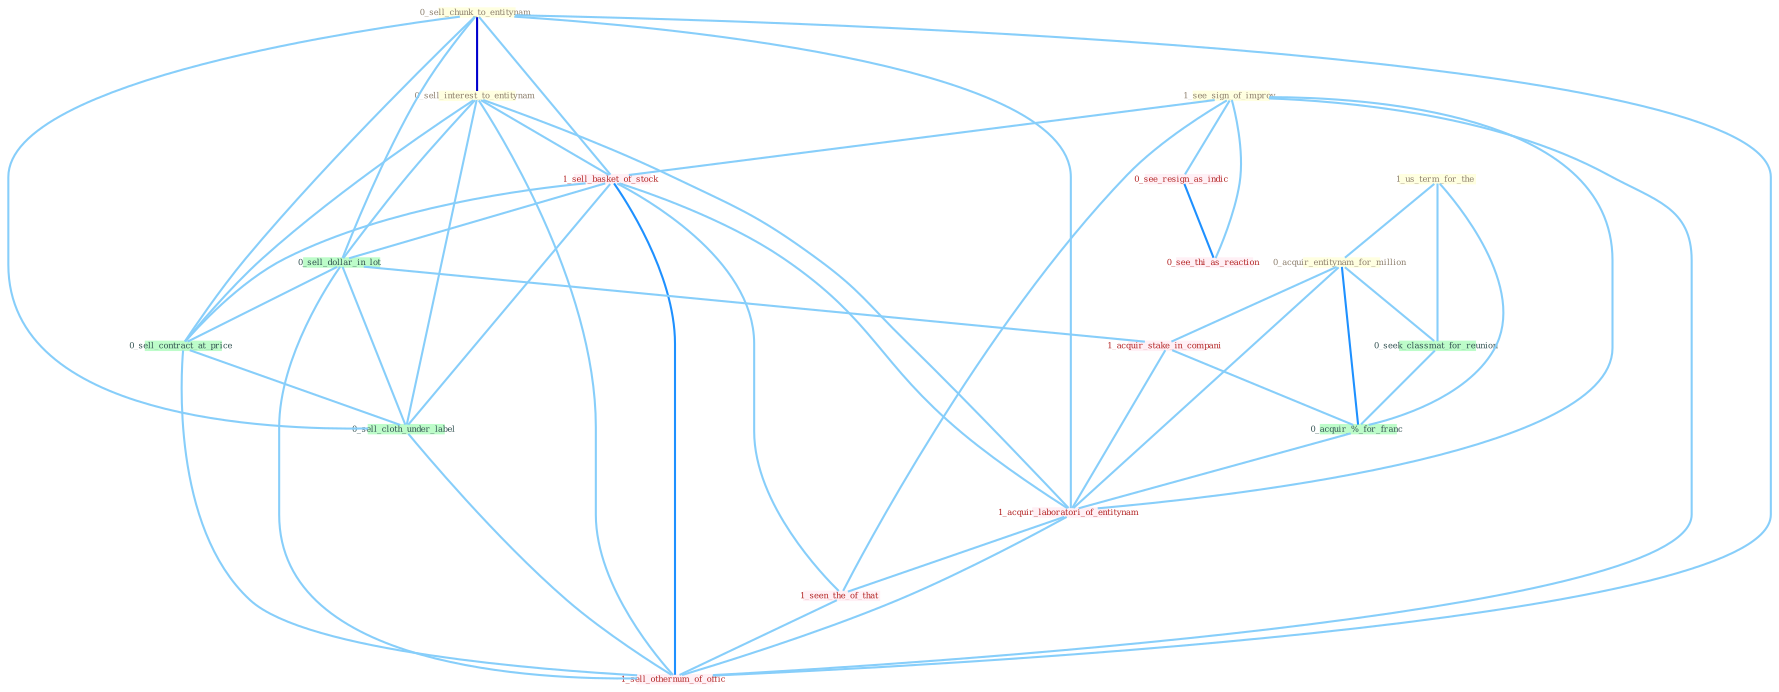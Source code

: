 Graph G{ 
    node
    [shape=polygon,style=filled,width=.5,height=.06,color="#BDFCC9",fixedsize=true,fontsize=4,
    fontcolor="#2f4f4f"];
    {node
    [color="#ffffe0", fontcolor="#8b7d6b"] "1_us_term_for_the " "0_acquir_entitynam_for_million " "0_sell_chunk_to_entitynam " "1_see_sign_of_improv " "0_sell_interest_to_entitynam "}
{node [color="#fff0f5", fontcolor="#b22222"] "1_sell_basket_of_stock " "0_see_resign_as_indic " "1_acquir_stake_in_compani " "1_acquir_laboratori_of_entitynam " "1_seen_the_of_that " "1_sell_othernum_of_offic " "0_see_thi_as_reaction "}
edge [color="#B0E2FF"];

	"1_us_term_for_the " -- "0_acquir_entitynam_for_million " [w="1", color="#87cefa" ];
	"1_us_term_for_the " -- "0_seek_classmat_for_reunion " [w="1", color="#87cefa" ];
	"1_us_term_for_the " -- "0_acquir_%_for_franc " [w="1", color="#87cefa" ];
	"0_acquir_entitynam_for_million " -- "0_seek_classmat_for_reunion " [w="1", color="#87cefa" ];
	"0_acquir_entitynam_for_million " -- "1_acquir_stake_in_compani " [w="1", color="#87cefa" ];
	"0_acquir_entitynam_for_million " -- "0_acquir_%_for_franc " [w="2", color="#1e90ff" , len=0.8];
	"0_acquir_entitynam_for_million " -- "1_acquir_laboratori_of_entitynam " [w="1", color="#87cefa" ];
	"0_sell_chunk_to_entitynam " -- "0_sell_interest_to_entitynam " [w="3", color="#0000cd" , len=0.6];
	"0_sell_chunk_to_entitynam " -- "1_sell_basket_of_stock " [w="1", color="#87cefa" ];
	"0_sell_chunk_to_entitynam " -- "0_sell_dollar_in_lot " [w="1", color="#87cefa" ];
	"0_sell_chunk_to_entitynam " -- "0_sell_contract_at_price " [w="1", color="#87cefa" ];
	"0_sell_chunk_to_entitynam " -- "1_acquir_laboratori_of_entitynam " [w="1", color="#87cefa" ];
	"0_sell_chunk_to_entitynam " -- "0_sell_cloth_under_label " [w="1", color="#87cefa" ];
	"0_sell_chunk_to_entitynam " -- "1_sell_othernum_of_offic " [w="1", color="#87cefa" ];
	"1_see_sign_of_improv " -- "1_sell_basket_of_stock " [w="1", color="#87cefa" ];
	"1_see_sign_of_improv " -- "0_see_resign_as_indic " [w="1", color="#87cefa" ];
	"1_see_sign_of_improv " -- "1_acquir_laboratori_of_entitynam " [w="1", color="#87cefa" ];
	"1_see_sign_of_improv " -- "1_seen_the_of_that " [w="1", color="#87cefa" ];
	"1_see_sign_of_improv " -- "1_sell_othernum_of_offic " [w="1", color="#87cefa" ];
	"1_see_sign_of_improv " -- "0_see_thi_as_reaction " [w="1", color="#87cefa" ];
	"0_sell_interest_to_entitynam " -- "1_sell_basket_of_stock " [w="1", color="#87cefa" ];
	"0_sell_interest_to_entitynam " -- "0_sell_dollar_in_lot " [w="1", color="#87cefa" ];
	"0_sell_interest_to_entitynam " -- "0_sell_contract_at_price " [w="1", color="#87cefa" ];
	"0_sell_interest_to_entitynam " -- "1_acquir_laboratori_of_entitynam " [w="1", color="#87cefa" ];
	"0_sell_interest_to_entitynam " -- "0_sell_cloth_under_label " [w="1", color="#87cefa" ];
	"0_sell_interest_to_entitynam " -- "1_sell_othernum_of_offic " [w="1", color="#87cefa" ];
	"0_seek_classmat_for_reunion " -- "0_acquir_%_for_franc " [w="1", color="#87cefa" ];
	"1_sell_basket_of_stock " -- "0_sell_dollar_in_lot " [w="1", color="#87cefa" ];
	"1_sell_basket_of_stock " -- "0_sell_contract_at_price " [w="1", color="#87cefa" ];
	"1_sell_basket_of_stock " -- "1_acquir_laboratori_of_entitynam " [w="1", color="#87cefa" ];
	"1_sell_basket_of_stock " -- "0_sell_cloth_under_label " [w="1", color="#87cefa" ];
	"1_sell_basket_of_stock " -- "1_seen_the_of_that " [w="1", color="#87cefa" ];
	"1_sell_basket_of_stock " -- "1_sell_othernum_of_offic " [w="2", color="#1e90ff" , len=0.8];
	"0_sell_dollar_in_lot " -- "1_acquir_stake_in_compani " [w="1", color="#87cefa" ];
	"0_sell_dollar_in_lot " -- "0_sell_contract_at_price " [w="1", color="#87cefa" ];
	"0_sell_dollar_in_lot " -- "0_sell_cloth_under_label " [w="1", color="#87cefa" ];
	"0_sell_dollar_in_lot " -- "1_sell_othernum_of_offic " [w="1", color="#87cefa" ];
	"0_see_resign_as_indic " -- "0_see_thi_as_reaction " [w="2", color="#1e90ff" , len=0.8];
	"1_acquir_stake_in_compani " -- "0_acquir_%_for_franc " [w="1", color="#87cefa" ];
	"1_acquir_stake_in_compani " -- "1_acquir_laboratori_of_entitynam " [w="1", color="#87cefa" ];
	"0_acquir_%_for_franc " -- "1_acquir_laboratori_of_entitynam " [w="1", color="#87cefa" ];
	"0_sell_contract_at_price " -- "0_sell_cloth_under_label " [w="1", color="#87cefa" ];
	"0_sell_contract_at_price " -- "1_sell_othernum_of_offic " [w="1", color="#87cefa" ];
	"1_acquir_laboratori_of_entitynam " -- "1_seen_the_of_that " [w="1", color="#87cefa" ];
	"1_acquir_laboratori_of_entitynam " -- "1_sell_othernum_of_offic " [w="1", color="#87cefa" ];
	"0_sell_cloth_under_label " -- "1_sell_othernum_of_offic " [w="1", color="#87cefa" ];
	"1_seen_the_of_that " -- "1_sell_othernum_of_offic " [w="1", color="#87cefa" ];
}